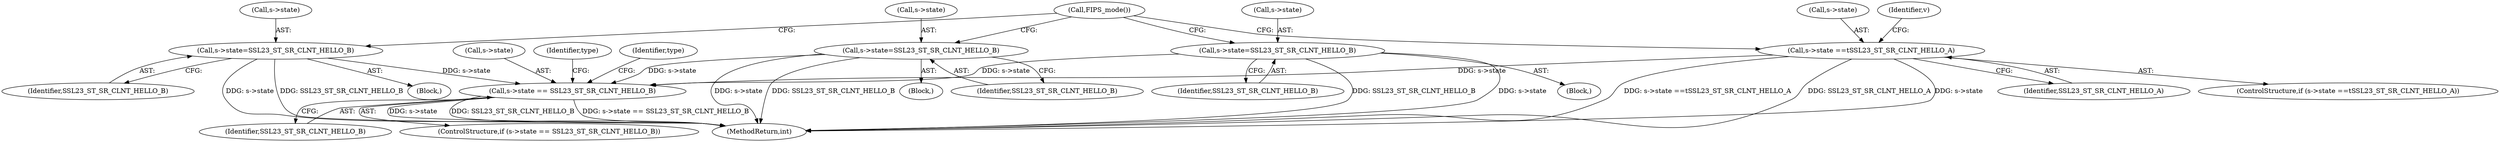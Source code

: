 digraph "0_openssl_b82924741b4bd590da890619be671f4635e46c2b@pointer" {
"1000608" [label="(Call,s->state == SSL23_ST_SR_CLNT_HELLO_B)"];
"1000357" [label="(Call,s->state=SSL23_ST_SR_CLNT_HELLO_B)"];
"1000326" [label="(Call,s->state=SSL23_ST_SR_CLNT_HELLO_B)"];
"1000307" [label="(Call,s->state=SSL23_ST_SR_CLNT_HELLO_B)"];
"1000173" [label="(Call,s->state ==\tSSL23_ST_SR_CLNT_HELLO_A)"];
"1000301" [label="(Block,)"];
"1000177" [label="(Identifier,SSL23_ST_SR_CLNT_HELLO_A)"];
"1000311" [label="(Identifier,SSL23_ST_SR_CLNT_HELLO_B)"];
"1000357" [label="(Call,s->state=SSL23_ST_SR_CLNT_HELLO_B)"];
"1000174" [label="(Call,s->state)"];
"1000307" [label="(Call,s->state=SSL23_ST_SR_CLNT_HELLO_B)"];
"1000615" [label="(Identifier,type)"];
"1000327" [label="(Call,s->state)"];
"1000924" [label="(Identifier,type)"];
"1000173" [label="(Call,s->state ==\tSSL23_ST_SR_CLNT_HELLO_A)"];
"1000361" [label="(Identifier,SSL23_ST_SR_CLNT_HELLO_B)"];
"1000181" [label="(Identifier,v)"];
"1000609" [label="(Call,s->state)"];
"1000330" [label="(Identifier,SSL23_ST_SR_CLNT_HELLO_B)"];
"1000326" [label="(Call,s->state=SSL23_ST_SR_CLNT_HELLO_B)"];
"1000358" [label="(Call,s->state)"];
"1000607" [label="(ControlStructure,if (s->state == SSL23_ST_SR_CLNT_HELLO_B))"];
"1000351" [label="(Block,)"];
"1000612" [label="(Identifier,SSL23_ST_SR_CLNT_HELLO_B)"];
"1000308" [label="(Call,s->state)"];
"1000590" [label="(Call,FIPS_mode())"];
"1001104" [label="(MethodReturn,int)"];
"1000608" [label="(Call,s->state == SSL23_ST_SR_CLNT_HELLO_B)"];
"1000320" [label="(Block,)"];
"1000172" [label="(ControlStructure,if (s->state ==\tSSL23_ST_SR_CLNT_HELLO_A))"];
"1000608" -> "1000607"  [label="AST: "];
"1000608" -> "1000612"  [label="CFG: "];
"1000609" -> "1000608"  [label="AST: "];
"1000612" -> "1000608"  [label="AST: "];
"1000615" -> "1000608"  [label="CFG: "];
"1000924" -> "1000608"  [label="CFG: "];
"1000608" -> "1001104"  [label="DDG: s->state == SSL23_ST_SR_CLNT_HELLO_B"];
"1000608" -> "1001104"  [label="DDG: s->state"];
"1000608" -> "1001104"  [label="DDG: SSL23_ST_SR_CLNT_HELLO_B"];
"1000357" -> "1000608"  [label="DDG: s->state"];
"1000326" -> "1000608"  [label="DDG: s->state"];
"1000307" -> "1000608"  [label="DDG: s->state"];
"1000173" -> "1000608"  [label="DDG: s->state"];
"1000357" -> "1000351"  [label="AST: "];
"1000357" -> "1000361"  [label="CFG: "];
"1000358" -> "1000357"  [label="AST: "];
"1000361" -> "1000357"  [label="AST: "];
"1000590" -> "1000357"  [label="CFG: "];
"1000357" -> "1001104"  [label="DDG: SSL23_ST_SR_CLNT_HELLO_B"];
"1000357" -> "1001104"  [label="DDG: s->state"];
"1000326" -> "1000320"  [label="AST: "];
"1000326" -> "1000330"  [label="CFG: "];
"1000327" -> "1000326"  [label="AST: "];
"1000330" -> "1000326"  [label="AST: "];
"1000590" -> "1000326"  [label="CFG: "];
"1000326" -> "1001104"  [label="DDG: SSL23_ST_SR_CLNT_HELLO_B"];
"1000326" -> "1001104"  [label="DDG: s->state"];
"1000307" -> "1000301"  [label="AST: "];
"1000307" -> "1000311"  [label="CFG: "];
"1000308" -> "1000307"  [label="AST: "];
"1000311" -> "1000307"  [label="AST: "];
"1000590" -> "1000307"  [label="CFG: "];
"1000307" -> "1001104"  [label="DDG: SSL23_ST_SR_CLNT_HELLO_B"];
"1000307" -> "1001104"  [label="DDG: s->state"];
"1000173" -> "1000172"  [label="AST: "];
"1000173" -> "1000177"  [label="CFG: "];
"1000174" -> "1000173"  [label="AST: "];
"1000177" -> "1000173"  [label="AST: "];
"1000181" -> "1000173"  [label="CFG: "];
"1000590" -> "1000173"  [label="CFG: "];
"1000173" -> "1001104"  [label="DDG: s->state ==\tSSL23_ST_SR_CLNT_HELLO_A"];
"1000173" -> "1001104"  [label="DDG: SSL23_ST_SR_CLNT_HELLO_A"];
"1000173" -> "1001104"  [label="DDG: s->state"];
}
